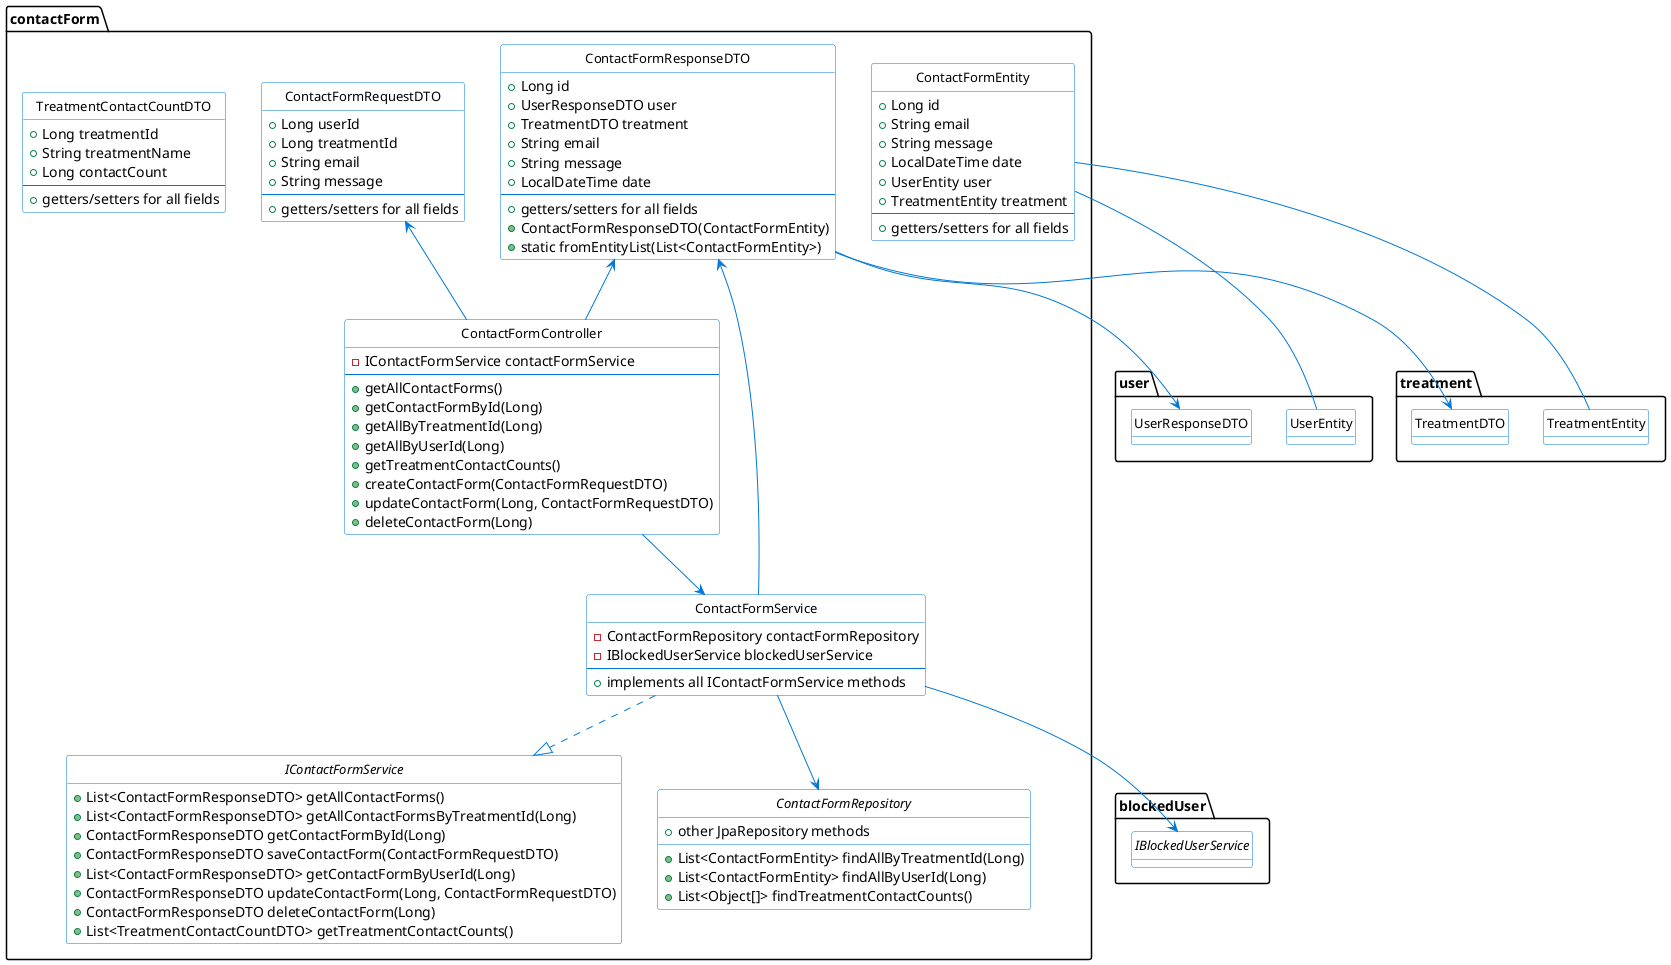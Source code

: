 @startuml

' Configuración general
skinparam class {
    BackgroundColor White
    ArrowColor #0078D7
    BorderColor #0078D7
    FontSize 13
}
hide circle
hide empty fields

package "contactForm" {
    class ContactFormEntity {
        + Long id
        + String email
        + String message
        + LocalDateTime date
        + UserEntity user
        + TreatmentEntity treatment
        --
        + getters/setters for all fields
    }

    class ContactFormRequestDTO {
        + Long userId
        + Long treatmentId
        + String email
        + String message
        --
        + getters/setters for all fields
    }

    class ContactFormResponseDTO {
        + Long id
        + UserResponseDTO user
        + TreatmentDTO treatment
        + String email
        + String message
        + LocalDateTime date
        --
        + getters/setters for all fields
        + ContactFormResponseDTO(ContactFormEntity)
        + static fromEntityList(List<ContactFormEntity>)
    }

    class TreatmentContactCountDTO {
        + Long treatmentId
        + String treatmentName
        + Long contactCount
        --
        + getters/setters for all fields
    }

    interface IContactFormService {
        + List<ContactFormResponseDTO> getAllContactForms()
        + List<ContactFormResponseDTO> getAllContactFormsByTreatmentId(Long)
        + ContactFormResponseDTO getContactFormById(Long)
        + ContactFormResponseDTO saveContactForm(ContactFormRequestDTO)
        + List<ContactFormResponseDTO> getContactFormByUserId(Long)
        + ContactFormResponseDTO updateContactForm(Long, ContactFormRequestDTO)
        + ContactFormResponseDTO deleteContactForm(Long)
        + List<TreatmentContactCountDTO> getTreatmentContactCounts()
    }

    class ContactFormService {
        - ContactFormRepository contactFormRepository
        - IBlockedUserService blockedUserService
        --
        + implements all IContactFormService methods
    }

    class ContactFormController {
        - IContactFormService contactFormService
        --
        + getAllContactForms()
        + getContactFormById(Long)
        + getAllByTreatmentId(Long)
        + getAllByUserId(Long)
        + getTreatmentContactCounts()
        + createContactForm(ContactFormRequestDTO)
        + updateContactForm(Long, ContactFormRequestDTO)
        + deleteContactForm(Long)
    }

    interface ContactFormRepository {
        + List<ContactFormEntity> findAllByTreatmentId(Long)
        + List<ContactFormEntity> findAllByUserId(Long)
        + List<Object[]> findTreatmentContactCounts()
        + other JpaRepository methods
    }
}

' External dependencies (simplified)
package "user" {
    class UserEntity {}
    class UserResponseDTO {}
}

package "treatment" {
    class TreatmentEntity {}
    class TreatmentDTO {}
}

package "blockedUser" {
    interface IBlockedUserService {}
}

' Relationships
ContactFormEntity -- UserEntity
ContactFormEntity -- TreatmentEntity

ContactFormService ..|> IContactFormService
ContactFormService --> ContactFormRepository
ContactFormService --> IBlockedUserService

ContactFormController --> ContactFormService

ContactFormResponseDTO --> UserResponseDTO
ContactFormResponseDTO --> TreatmentDTO

ContactFormRequestDTO <-- ContactFormController
ContactFormResponseDTO <-- ContactFormController
ContactFormResponseDTO <-- ContactFormService

@enduml